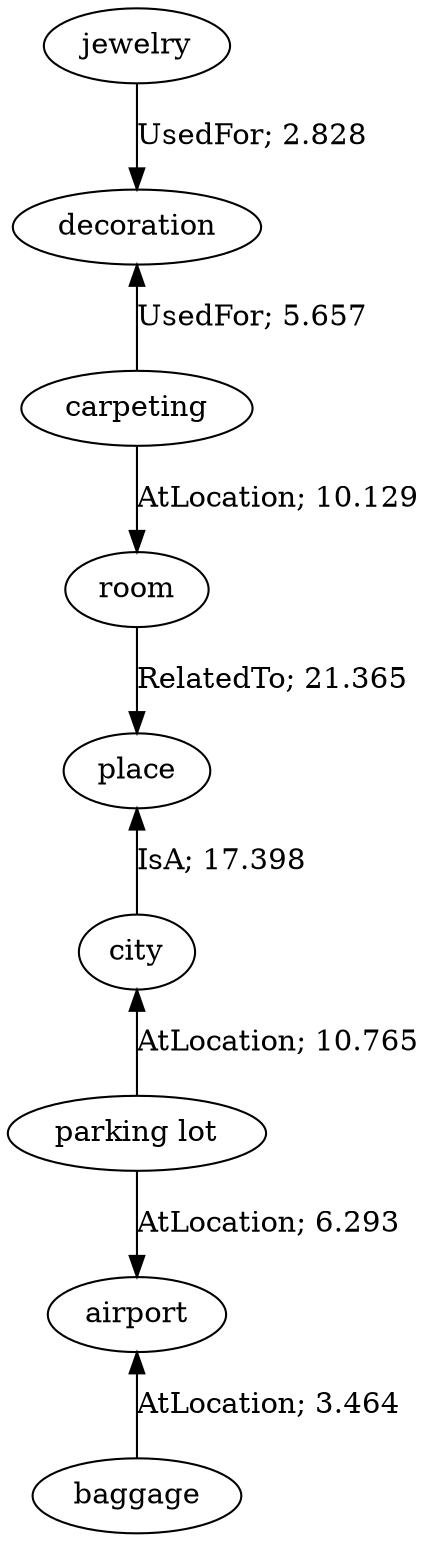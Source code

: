 // The path the concepts from "jewelry" to "baggage".Path Length: 8; Weight Sum: 77.89876206479988; Average Weight: 9.737345258099985
digraph "1_c---jewelry-baggage---PLen8_WSum77.899_WAvg9.737" {
	0 [label=jewelry]
	1 [label=decoration]
	2 [label=carpeting]
	3 [label=room]
	4 [label=place]
	5 [label=city]
	6 [label="parking lot"]
	7 [label=airport]
	8 [label=baggage]
	0 -> 1 [label="UsedFor; 2.828" dir=forward weight=2.828]
	1 -> 2 [label="UsedFor; 5.657" dir=back weight=5.657]
	2 -> 3 [label="AtLocation; 10.129" dir=forward weight=10.129]
	3 -> 4 [label="RelatedTo; 21.365" dir=forward weight=21.365]
	4 -> 5 [label="IsA; 17.398" dir=back weight=17.398]
	5 -> 6 [label="AtLocation; 10.765" dir=back weight=10.765]
	6 -> 7 [label="AtLocation; 6.293" dir=forward weight=6.293]
	7 -> 8 [label="AtLocation; 3.464" dir=back weight=3.464]
}
